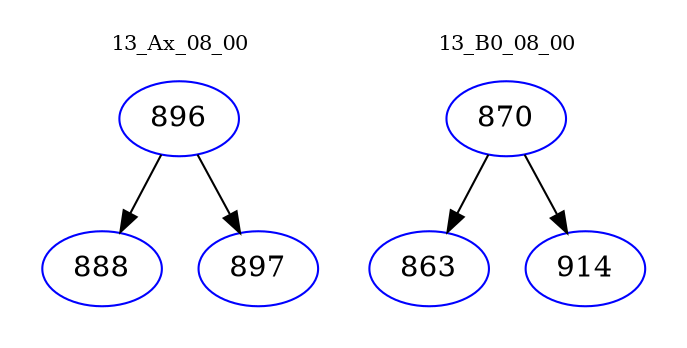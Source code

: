 digraph{
subgraph cluster_0 {
color = white
label = "13_Ax_08_00";
fontsize=10;
T0_896 [label="896", color="blue"]
T0_896 -> T0_888 [color="black"]
T0_888 [label="888", color="blue"]
T0_896 -> T0_897 [color="black"]
T0_897 [label="897", color="blue"]
}
subgraph cluster_1 {
color = white
label = "13_B0_08_00";
fontsize=10;
T1_870 [label="870", color="blue"]
T1_870 -> T1_863 [color="black"]
T1_863 [label="863", color="blue"]
T1_870 -> T1_914 [color="black"]
T1_914 [label="914", color="blue"]
}
}
